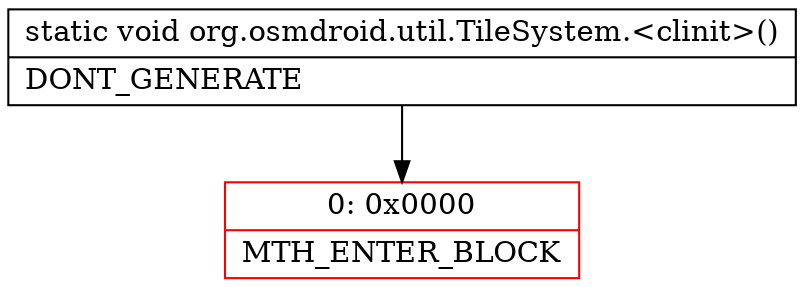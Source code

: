 digraph "CFG fororg.osmdroid.util.TileSystem.\<clinit\>()V" {
subgraph cluster_Region_2112216392 {
label = "R(0)";
node [shape=record,color=blue];
}
Node_0 [shape=record,color=red,label="{0\:\ 0x0000|MTH_ENTER_BLOCK\l}"];
MethodNode[shape=record,label="{static void org.osmdroid.util.TileSystem.\<clinit\>()  | DONT_GENERATE\l}"];
MethodNode -> Node_0;
}

